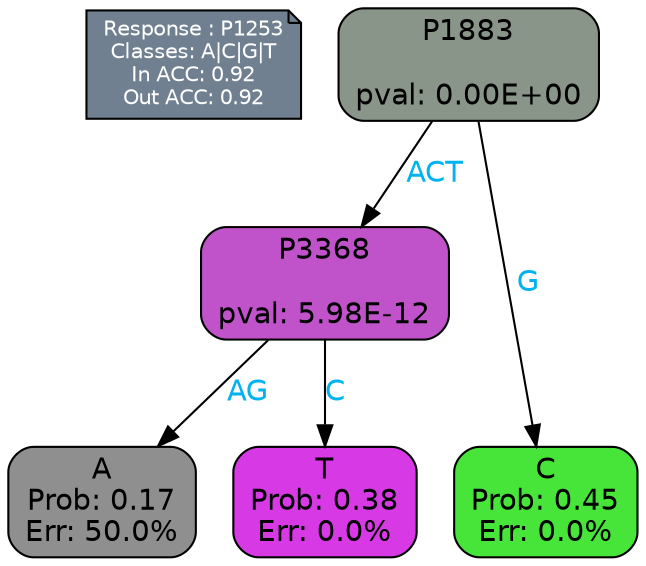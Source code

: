 digraph Tree {
node [shape=box, style="filled, rounded", color="black", fontname=helvetica] ;
graph [ranksep=equally, splines=polylines, bgcolor=transparent, dpi=600] ;
edge [fontname=helvetica] ;
LEGEND [label="Response : P1253
Classes: A|C|G|T
In ACC: 0.92
Out ACC: 0.92
",shape=note,align=left,style=filled,fillcolor="slategray",fontcolor="white",fontsize=10];1 [label="P1883

pval: 0.00E+00", fillcolor="#899588"] ;
2 [label="P3368

pval: 5.98E-12", fillcolor="#c053ca"] ;
3 [label="A
Prob: 0.17
Err: 50.0%", fillcolor="#8f8f8f"] ;
4 [label="T
Prob: 0.38
Err: 0.0%", fillcolor="#d739e5"] ;
5 [label="C
Prob: 0.45
Err: 0.0%", fillcolor="#47e539"] ;
1 -> 2 [label="ACT",fontcolor=deepskyblue2] ;
1 -> 5 [label="G",fontcolor=deepskyblue2] ;
2 -> 3 [label="AG",fontcolor=deepskyblue2] ;
2 -> 4 [label="C",fontcolor=deepskyblue2] ;
{rank = same; 3;4;5;}{rank = same; LEGEND;1;}}